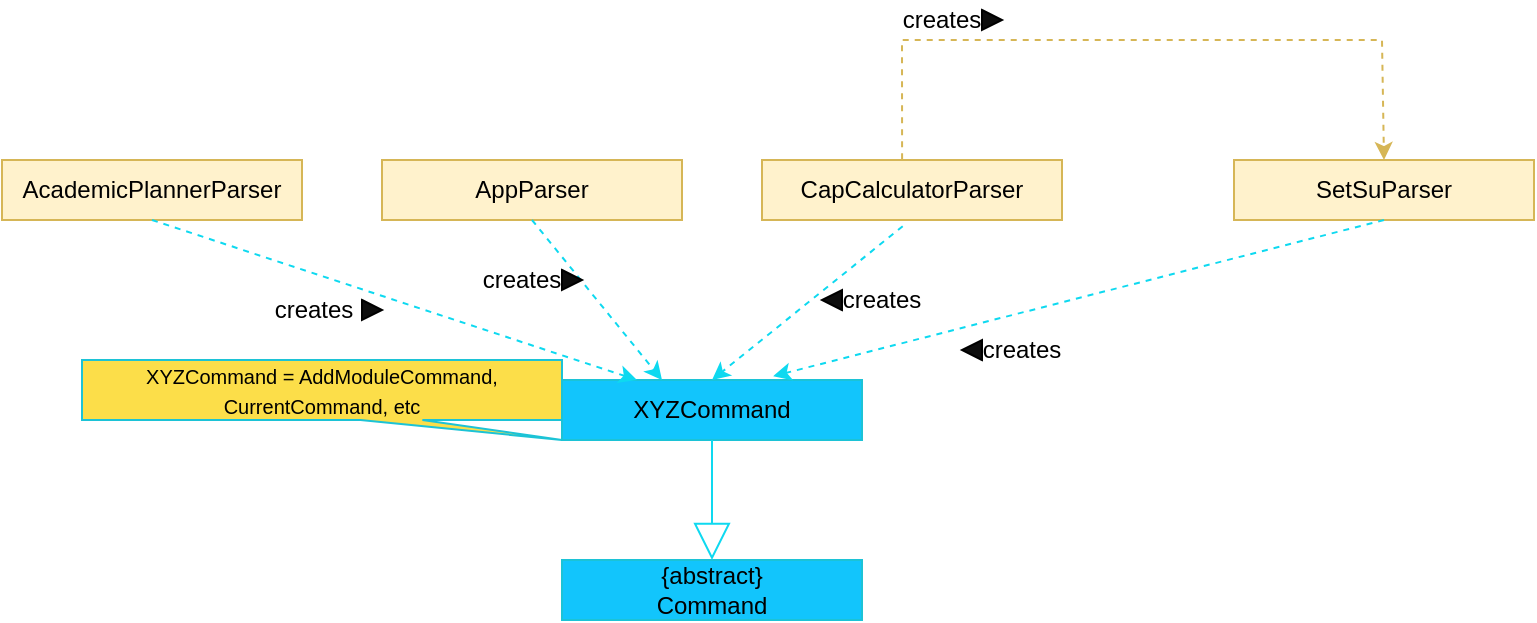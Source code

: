 <mxfile version="13.9.2" type="device"><diagram id="3yBu5VpVi8YDeO--y8TN" name="Page-1"><mxGraphModel dx="828" dy="483" grid="1" gridSize="10" guides="1" tooltips="1" connect="1" arrows="1" fold="1" page="1" pageScale="1" pageWidth="827" pageHeight="1169" math="0" shadow="0"><root><mxCell id="0"/><mxCell id="1" parent="0"/><mxCell id="oUi6_hdJ9589xmLpS5GM-15" value="AppParser" style="rounded=0;whiteSpace=wrap;html=1;fillColor=#fff2cc;strokeColor=#d6b656;" parent="1" vertex="1"><mxGeometry x="220" y="220" width="150" height="30" as="geometry"/></mxCell><mxCell id="oUi6_hdJ9589xmLpS5GM-16" value="AcademicPlannerParser" style="rounded=0;whiteSpace=wrap;html=1;fillColor=#fff2cc;strokeColor=#d6b656;" parent="1" vertex="1"><mxGeometry x="30" y="220" width="150" height="30" as="geometry"/></mxCell><mxCell id="oUi6_hdJ9589xmLpS5GM-17" value="CapCalculatorParser" style="rounded=0;whiteSpace=wrap;html=1;fillColor=#fff2cc;strokeColor=#d6b656;" parent="1" vertex="1"><mxGeometry x="410" y="220" width="150" height="30" as="geometry"/></mxCell><mxCell id="oUi6_hdJ9589xmLpS5GM-18" value="SetSuParser" style="rounded=0;whiteSpace=wrap;html=1;fillColor=#fff2cc;strokeColor=#d6b656;" parent="1" vertex="1"><mxGeometry x="646" y="220" width="150" height="30" as="geometry"/></mxCell><mxCell id="oUi6_hdJ9589xmLpS5GM-37" value="" style="endArrow=classic;html=1;dashed=1;entryX=0.5;entryY=0;entryDx=0;entryDy=0;rounded=0;fillColor=#fff2cc;strokeColor=#d6b656;exitX=0.467;exitY=-0.012;exitDx=0;exitDy=0;exitPerimeter=0;" parent="1" target="oUi6_hdJ9589xmLpS5GM-18" edge="1" source="oUi6_hdJ9589xmLpS5GM-17"><mxGeometry width="50" height="50" relative="1" as="geometry"><mxPoint x="280" y="120" as="sourcePoint"/><mxPoint x="570" y="300" as="targetPoint"/><Array as="points"><mxPoint x="480" y="160"/><mxPoint x="720" y="160"/></Array></mxGeometry></mxCell><mxCell id="Rxy6ru7_15KS_l0eD_zH-5" value="XYZCommand" style="rounded=0;whiteSpace=wrap;html=1;fillColor=#12C5FC;strokeColor=#1CC3D6;" vertex="1" parent="1"><mxGeometry x="310" y="330" width="150" height="30" as="geometry"/></mxCell><mxCell id="Rxy6ru7_15KS_l0eD_zH-6" value="" style="endArrow=classic;html=1;dashed=1;entryX=0.5;entryY=0;entryDx=0;entryDy=0;rounded=0;fillColor=#12E7FF;strokeColor=#0ED9F0;exitX=0.469;exitY=1.104;exitDx=0;exitDy=0;exitPerimeter=0;" edge="1" parent="1" source="oUi6_hdJ9589xmLpS5GM-17" target="Rxy6ru7_15KS_l0eD_zH-5"><mxGeometry width="50" height="50" relative="1" as="geometry"><mxPoint x="490.05" y="229.64" as="sourcePoint"/><mxPoint x="731" y="230" as="targetPoint"/><Array as="points"/></mxGeometry></mxCell><mxCell id="Rxy6ru7_15KS_l0eD_zH-8" value="" style="endArrow=classic;html=1;dashed=1;entryX=0.704;entryY=-0.064;entryDx=0;entryDy=0;rounded=0;fillColor=#12E7FF;strokeColor=#0ED9F0;exitX=0.5;exitY=1;exitDx=0;exitDy=0;entryPerimeter=0;" edge="1" parent="1" source="oUi6_hdJ9589xmLpS5GM-18" target="Rxy6ru7_15KS_l0eD_zH-5"><mxGeometry width="50" height="50" relative="1" as="geometry"><mxPoint x="490.35" y="263.12" as="sourcePoint"/><mxPoint x="395" y="340" as="targetPoint"/><Array as="points"/></mxGeometry></mxCell><mxCell id="Rxy6ru7_15KS_l0eD_zH-9" value="" style="endArrow=classic;html=1;dashed=1;entryX=0.5;entryY=0;entryDx=0;entryDy=0;rounded=0;fillColor=#12E7FF;strokeColor=#0ED9F0;exitX=0.5;exitY=1;exitDx=0;exitDy=0;" edge="1" parent="1" source="oUi6_hdJ9589xmLpS5GM-15"><mxGeometry width="50" height="50" relative="1" as="geometry"><mxPoint x="455.35" y="253.12" as="sourcePoint"/><mxPoint x="360" y="330" as="targetPoint"/><Array as="points"/></mxGeometry></mxCell><mxCell id="Rxy6ru7_15KS_l0eD_zH-10" value="" style="endArrow=classic;html=1;dashed=1;entryX=0.25;entryY=0;entryDx=0;entryDy=0;rounded=0;fillColor=#12E7FF;strokeColor=#0ED9F0;exitX=0.5;exitY=1;exitDx=0;exitDy=0;" edge="1" parent="1" source="oUi6_hdJ9589xmLpS5GM-16" target="Rxy6ru7_15KS_l0eD_zH-5"><mxGeometry width="50" height="50" relative="1" as="geometry"><mxPoint x="500.35" y="273.12" as="sourcePoint"/><mxPoint x="405" y="350" as="targetPoint"/><Array as="points"/></mxGeometry></mxCell><mxCell id="Rxy6ru7_15KS_l0eD_zH-11" value="" style="triangle;whiteSpace=wrap;html=1;fillColor=#0D0D0D;" vertex="1" parent="1"><mxGeometry x="210" y="290" width="10" height="10" as="geometry"/></mxCell><mxCell id="Rxy6ru7_15KS_l0eD_zH-12" value="creates" style="text;html=1;strokeColor=none;fillColor=none;align=center;verticalAlign=middle;whiteSpace=wrap;rounded=0;" vertex="1" parent="1"><mxGeometry x="166" y="285" width="40" height="20" as="geometry"/></mxCell><mxCell id="Rxy6ru7_15KS_l0eD_zH-16" value="creates" style="text;html=1;strokeColor=none;fillColor=none;align=center;verticalAlign=middle;whiteSpace=wrap;rounded=0;" vertex="1" parent="1"><mxGeometry x="480" y="140" width="40" height="20" as="geometry"/></mxCell><mxCell id="Rxy6ru7_15KS_l0eD_zH-17" value="creates" style="text;html=1;strokeColor=none;fillColor=none;align=center;verticalAlign=middle;whiteSpace=wrap;rounded=0;" vertex="1" parent="1"><mxGeometry x="520" y="305" width="40" height="20" as="geometry"/></mxCell><mxCell id="Rxy6ru7_15KS_l0eD_zH-18" value="creates" style="text;html=1;strokeColor=none;fillColor=none;align=center;verticalAlign=middle;whiteSpace=wrap;rounded=0;" vertex="1" parent="1"><mxGeometry x="450" y="280" width="40" height="20" as="geometry"/></mxCell><mxCell id="Rxy6ru7_15KS_l0eD_zH-19" value="creates" style="text;html=1;strokeColor=none;fillColor=none;align=center;verticalAlign=middle;whiteSpace=wrap;rounded=0;" vertex="1" parent="1"><mxGeometry x="270" y="270" width="40" height="20" as="geometry"/></mxCell><mxCell id="Rxy6ru7_15KS_l0eD_zH-20" value="" style="triangle;whiteSpace=wrap;html=1;fillColor=#0D0D0D;" vertex="1" parent="1"><mxGeometry x="520" y="145" width="10" height="10" as="geometry"/></mxCell><mxCell id="Rxy6ru7_15KS_l0eD_zH-21" value="" style="triangle;whiteSpace=wrap;html=1;fillColor=#0D0D0D;rotation=-180;" vertex="1" parent="1"><mxGeometry x="510" y="310" width="10" height="10" as="geometry"/></mxCell><mxCell id="Rxy6ru7_15KS_l0eD_zH-22" value="" style="triangle;whiteSpace=wrap;html=1;fillColor=#0D0D0D;rotation=-180;" vertex="1" parent="1"><mxGeometry x="440" y="285" width="10" height="10" as="geometry"/></mxCell><mxCell id="Rxy6ru7_15KS_l0eD_zH-23" value="" style="triangle;whiteSpace=wrap;html=1;fillColor=#0D0D0D;" vertex="1" parent="1"><mxGeometry x="310" y="275" width="10" height="10" as="geometry"/></mxCell><mxCell id="Rxy6ru7_15KS_l0eD_zH-24" value="{abstract}&lt;br&gt;Command" style="rounded=0;whiteSpace=wrap;html=1;fillColor=#12C5FC;strokeColor=#1CC3D6;" vertex="1" parent="1"><mxGeometry x="310" y="420" width="150" height="30" as="geometry"/></mxCell><mxCell id="Rxy6ru7_15KS_l0eD_zH-25" value="" style="endArrow=block;endSize=16;endFill=0;html=1;strokeColor=#0ED9F0;fillColor=#12E7FF;exitX=0.5;exitY=1;exitDx=0;exitDy=0;" edge="1" parent="1" source="Rxy6ru7_15KS_l0eD_zH-5" target="Rxy6ru7_15KS_l0eD_zH-24"><mxGeometry width="160" relative="1" as="geometry"><mxPoint x="280" y="330" as="sourcePoint"/><mxPoint x="440" y="330" as="targetPoint"/></mxGeometry></mxCell><mxCell id="Rxy6ru7_15KS_l0eD_zH-26" value="&lt;font style=&quot;font-size: 10px&quot;&gt;XYZCommand = AddModuleCommand, CurrentCommand, etc&lt;/font&gt;" style="shape=callout;whiteSpace=wrap;html=1;perimeter=calloutPerimeter;strokeColor=#1CC3D6;fillColor=#FCDE49;rotation=0;base=31;size=10;position=0.58;position2=1;" vertex="1" parent="1"><mxGeometry x="70" y="320" width="240" height="40" as="geometry"/></mxCell></root></mxGraphModel></diagram></mxfile>